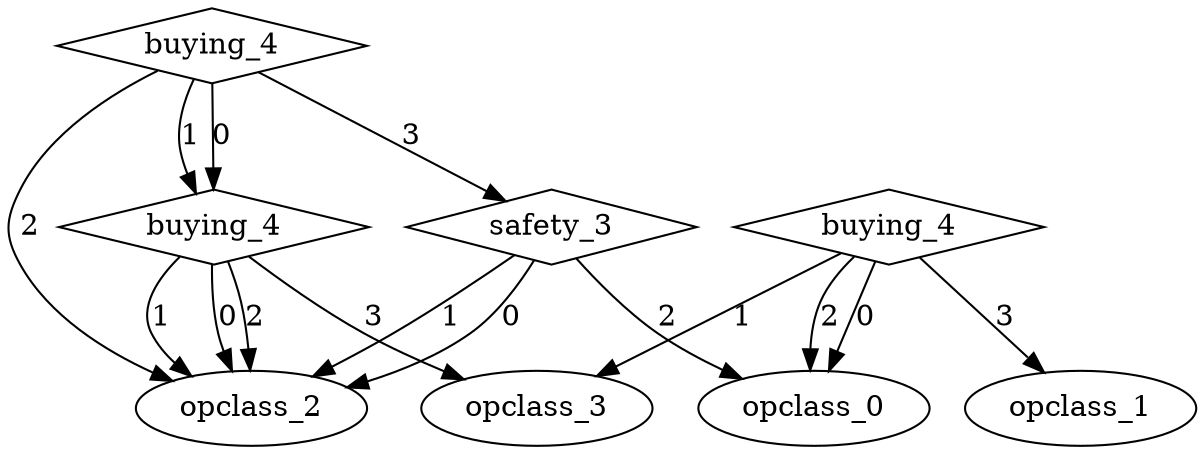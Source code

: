 digraph {
node [label=opclass_3,style=""] opclass_3
node [label=opclass_2,style=""] opclass_2
node [label=opclass_2,style=""] opclass_2
node [label=opclass_2,style=""] opclass_2
node [label=opclass_0,style=""] opclass_0
node [label=opclass_2,style=""] opclass_2
node [label=opclass_2,style=""] opclass_2
node [label=opclass_1,style=""] opclass_1
node [label=opclass_0,style=""] opclass_0
node [label=opclass_3,style=""] opclass_3
node [label=opclass_0,style=""] opclass_0
node [label=opclass_2,style=""] opclass_2
node [label=buying_4,shape="diamond",style=""] 3
node [label=safety_3,shape="diamond",style=""] 2
node [label=buying_4,shape="diamond",style=""] 0

3 -> opclass_3 [label="3"]
3 -> opclass_2 [label="2"]
3 -> opclass_2 [label="1"]
3 -> opclass_2 [label="0"]
2 -> opclass_0 [label="2"]
2 -> opclass_2 [label="1"]
2 -> opclass_2 [label="0"]
1 -> opclass_1 [label="3"]
1 -> opclass_0 [label="2"]
1 -> opclass_3 [label="1"]
1 -> opclass_0 [label="0"]
0 -> 2 [label="3"]
0 -> opclass_2 [label="2"]
0 -> 3 [label="1"]
0 -> 3 [label="0"]
}